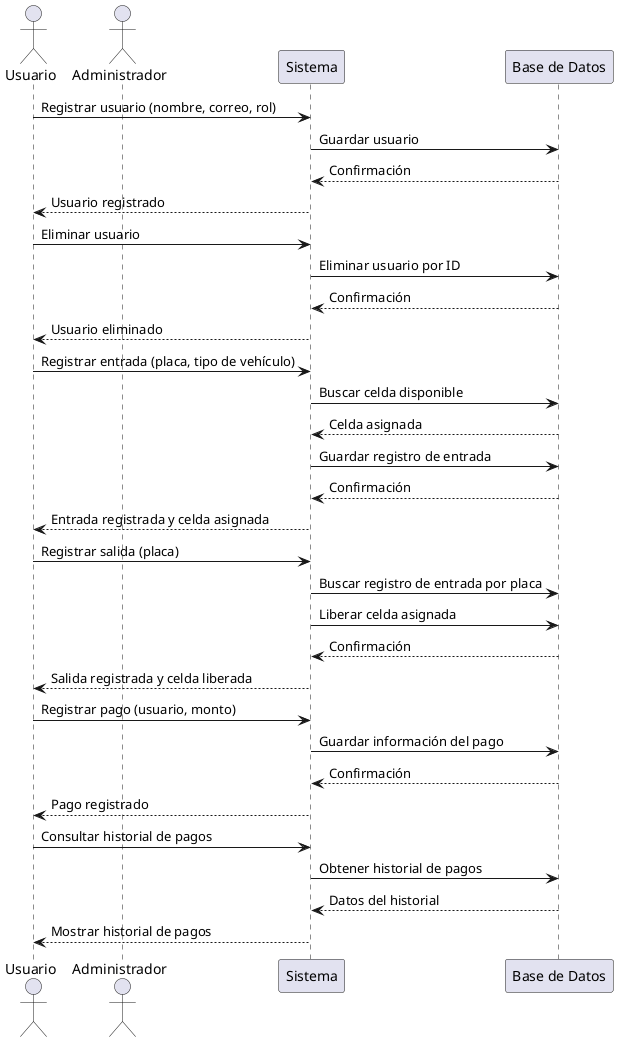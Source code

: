 @startuml
actor Usuario
actor Administrador

participant "Sistema" as Sistema
participant "Base de Datos" as DB

' Gestión de Usuarios
Usuario -> Sistema: Registrar usuario (nombre, correo, rol)
Sistema -> DB: Guardar usuario
DB --> Sistema: Confirmación
Sistema --> Usuario: Usuario registrado

Usuario -> Sistema: Eliminar usuario
Sistema -> DB: Eliminar usuario por ID
DB --> Sistema: Confirmación
Sistema --> Usuario: Usuario eliminado

' Gestión de Celdas y Registro de Entrada/Salida
Usuario -> Sistema: Registrar entrada (placa, tipo de vehículo)
Sistema -> DB: Buscar celda disponible
DB --> Sistema: Celda asignada
Sistema -> DB: Guardar registro de entrada
DB --> Sistema: Confirmación
Sistema --> Usuario: Entrada registrada y celda asignada

Usuario -> Sistema: Registrar salida (placa)
Sistema -> DB: Buscar registro de entrada por placa
Sistema -> DB: Liberar celda asignada
DB --> Sistema: Confirmación
Sistema --> Usuario: Salida registrada y celda liberada

' Gestión de Pagos
Usuario -> Sistema: Registrar pago (usuario, monto)
Sistema -> DB: Guardar información del pago
DB --> Sistema: Confirmación
Sistema --> Usuario: Pago registrado

Usuario -> Sistema: Consultar historial de pagos
Sistema -> DB: Obtener historial de pagos
DB --> Sistema: Datos del historial
Sistema --> Usuario: Mostrar historial de pagos
@enduml
